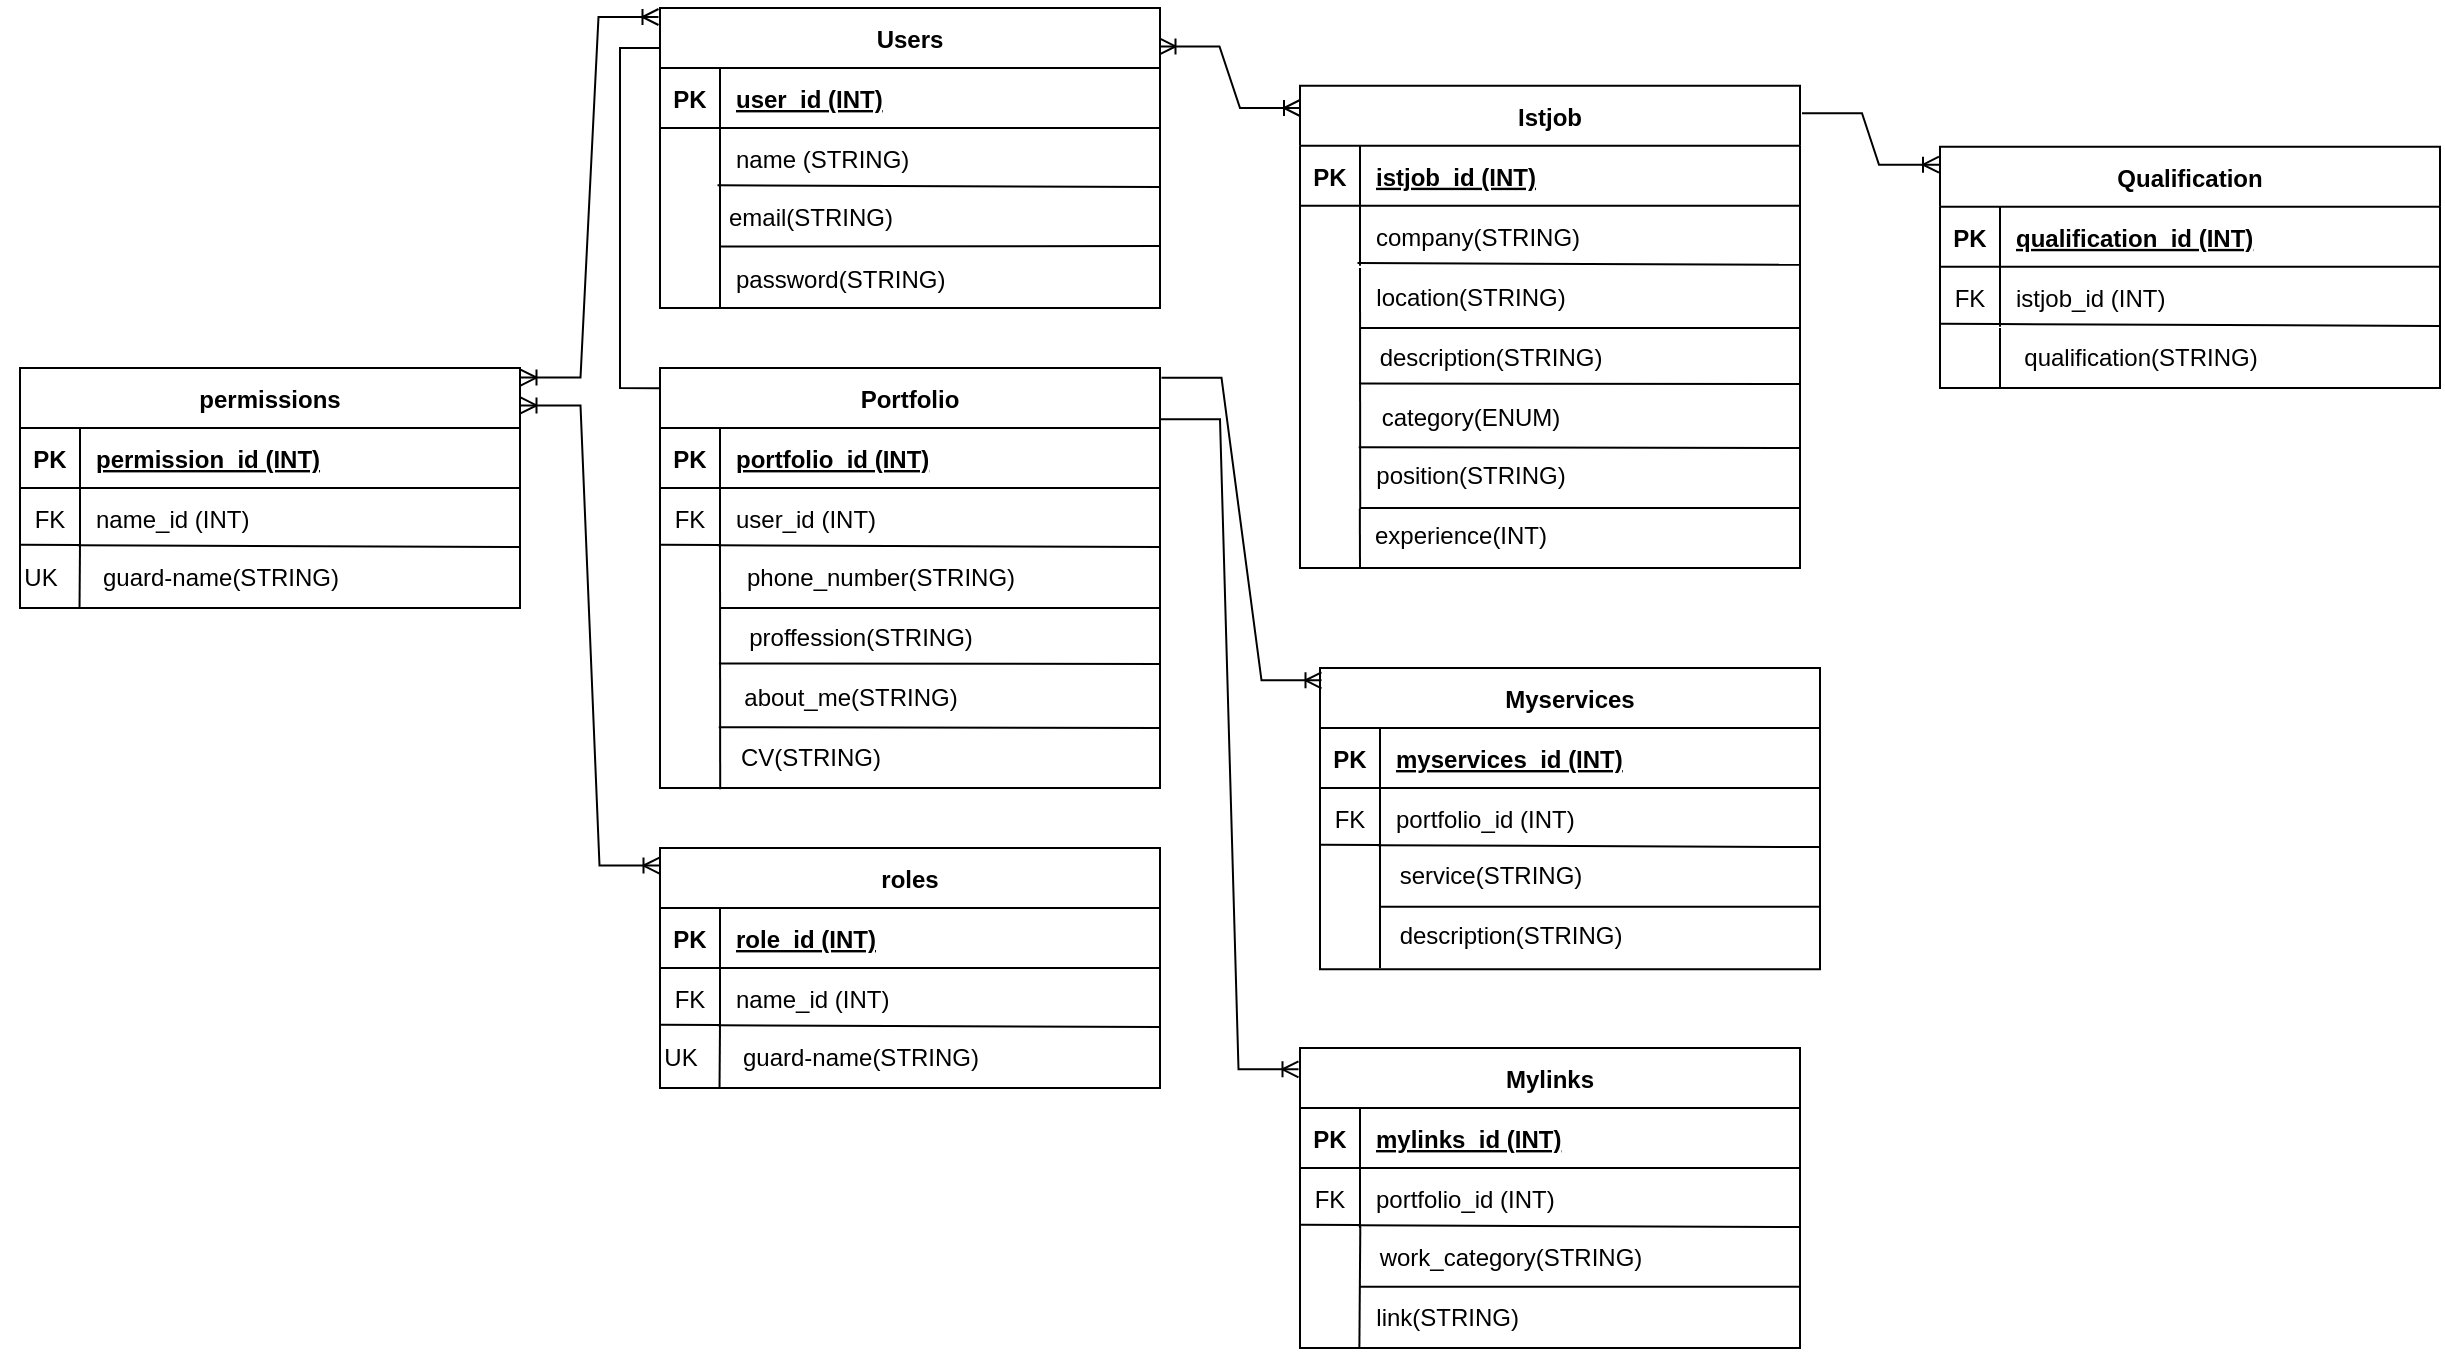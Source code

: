 <mxfile version="24.7.6">
  <diagram id="R2lEEEUBdFMjLlhIrx00" name="Page-1">
    <mxGraphModel dx="2404" dy="1734" grid="1" gridSize="10" guides="1" tooltips="1" connect="1" arrows="1" fold="1" page="1" pageScale="1" pageWidth="850" pageHeight="1100" math="0" shadow="0" extFonts="Permanent Marker^https://fonts.googleapis.com/css?family=Permanent+Marker">
      <root>
        <mxCell id="0" />
        <mxCell id="1" parent="0" />
        <mxCell id="C-vyLk0tnHw3VtMMgP7b-23" value="Users" style="shape=table;startSize=30;container=1;collapsible=1;childLayout=tableLayout;fixedRows=1;rowLines=0;fontStyle=1;align=center;resizeLast=1;" parent="1" vertex="1">
          <mxGeometry x="120" y="-10" width="250" height="150" as="geometry">
            <mxRectangle x="120" y="120" width="100" height="30" as="alternateBounds" />
          </mxGeometry>
        </mxCell>
        <mxCell id="C-vyLk0tnHw3VtMMgP7b-24" value="" style="shape=partialRectangle;collapsible=0;dropTarget=0;pointerEvents=0;fillColor=none;points=[[0,0.5],[1,0.5]];portConstraint=eastwest;top=0;left=0;right=0;bottom=1;" parent="C-vyLk0tnHw3VtMMgP7b-23" vertex="1">
          <mxGeometry y="30" width="250" height="30" as="geometry" />
        </mxCell>
        <mxCell id="C-vyLk0tnHw3VtMMgP7b-25" value="PK" style="shape=partialRectangle;overflow=hidden;connectable=0;fillColor=none;top=0;left=0;bottom=0;right=0;fontStyle=1;" parent="C-vyLk0tnHw3VtMMgP7b-24" vertex="1">
          <mxGeometry width="30" height="30" as="geometry">
            <mxRectangle width="30" height="30" as="alternateBounds" />
          </mxGeometry>
        </mxCell>
        <mxCell id="C-vyLk0tnHw3VtMMgP7b-26" value="user_id (INT)" style="shape=partialRectangle;overflow=hidden;connectable=0;fillColor=none;top=0;left=0;bottom=0;right=0;align=left;spacingLeft=6;fontStyle=5;" parent="C-vyLk0tnHw3VtMMgP7b-24" vertex="1">
          <mxGeometry x="30" width="220" height="30" as="geometry">
            <mxRectangle width="220" height="30" as="alternateBounds" />
          </mxGeometry>
        </mxCell>
        <mxCell id="C-vyLk0tnHw3VtMMgP7b-27" value="" style="shape=partialRectangle;collapsible=0;dropTarget=0;pointerEvents=0;fillColor=none;points=[[0,0.5],[1,0.5]];portConstraint=eastwest;top=0;left=0;right=0;bottom=0;" parent="C-vyLk0tnHw3VtMMgP7b-23" vertex="1">
          <mxGeometry y="60" width="250" height="30" as="geometry" />
        </mxCell>
        <mxCell id="C-vyLk0tnHw3VtMMgP7b-28" value="" style="shape=partialRectangle;overflow=hidden;connectable=0;fillColor=none;top=0;left=0;bottom=0;right=0;" parent="C-vyLk0tnHw3VtMMgP7b-27" vertex="1">
          <mxGeometry width="30" height="30" as="geometry">
            <mxRectangle width="30" height="30" as="alternateBounds" />
          </mxGeometry>
        </mxCell>
        <mxCell id="C-vyLk0tnHw3VtMMgP7b-29" value="name (STRING) " style="shape=partialRectangle;overflow=hidden;connectable=0;fillColor=none;top=0;left=0;bottom=0;right=0;align=left;spacingLeft=6;" parent="C-vyLk0tnHw3VtMMgP7b-27" vertex="1">
          <mxGeometry x="30" width="220" height="30" as="geometry">
            <mxRectangle width="220" height="30" as="alternateBounds" />
          </mxGeometry>
        </mxCell>
        <mxCell id="srqe_Da9Z2wznq97FnHL-86" value="" style="endArrow=none;html=1;rounded=0;exitX=0.115;exitY=0.954;exitDx=0;exitDy=0;exitPerimeter=0;entryX=0.999;entryY=0.985;entryDx=0;entryDy=0;entryPerimeter=0;" edge="1" parent="C-vyLk0tnHw3VtMMgP7b-23" source="C-vyLk0tnHw3VtMMgP7b-27" target="C-vyLk0tnHw3VtMMgP7b-27">
          <mxGeometry width="50" height="50" relative="1" as="geometry">
            <mxPoint x="120" y="130" as="sourcePoint" />
            <mxPoint x="170" y="80" as="targetPoint" />
          </mxGeometry>
        </mxCell>
        <mxCell id="srqe_Da9Z2wznq97FnHL-83" value="" style="endArrow=none;html=1;rounded=0;" edge="1" parent="1">
          <mxGeometry width="50" height="50" relative="1" as="geometry">
            <mxPoint x="150" y="140" as="sourcePoint" />
            <mxPoint x="150" y="80" as="targetPoint" />
          </mxGeometry>
        </mxCell>
        <mxCell id="srqe_Da9Z2wznq97FnHL-85" value="&lt;span style=&quot;text-align: left;&quot;&gt;email(STRING)&lt;/span&gt;" style="text;html=1;align=center;verticalAlign=middle;resizable=0;points=[];autosize=1;strokeColor=none;fillColor=none;" vertex="1" parent="1">
          <mxGeometry x="140" y="80" width="110" height="30" as="geometry" />
        </mxCell>
        <mxCell id="srqe_Da9Z2wznq97FnHL-87" value="" style="endArrow=none;html=1;rounded=0;exitX=0.088;exitY=0.977;exitDx=0;exitDy=0;exitPerimeter=0;" edge="1" parent="1" source="srqe_Da9Z2wznq97FnHL-85">
          <mxGeometry width="50" height="50" relative="1" as="geometry">
            <mxPoint x="240" y="120" as="sourcePoint" />
            <mxPoint x="370" y="109" as="targetPoint" />
          </mxGeometry>
        </mxCell>
        <mxCell id="srqe_Da9Z2wznq97FnHL-88" value="password(STRING)" style="shape=partialRectangle;overflow=hidden;connectable=0;fillColor=none;top=0;left=0;bottom=0;right=0;align=left;spacingLeft=6;" vertex="1" parent="1">
          <mxGeometry x="150" y="110" width="220" height="30" as="geometry">
            <mxRectangle width="220" height="30" as="alternateBounds" />
          </mxGeometry>
        </mxCell>
        <mxCell id="srqe_Da9Z2wznq97FnHL-89" value="Portfolio" style="shape=table;startSize=30;container=1;collapsible=1;childLayout=tableLayout;fixedRows=1;rowLines=0;fontStyle=1;align=center;resizeLast=1;" vertex="1" parent="1">
          <mxGeometry x="120" y="170" width="250" height="210" as="geometry">
            <mxRectangle x="120" y="120" width="100" height="30" as="alternateBounds" />
          </mxGeometry>
        </mxCell>
        <mxCell id="srqe_Da9Z2wznq97FnHL-90" value="" style="shape=partialRectangle;collapsible=0;dropTarget=0;pointerEvents=0;fillColor=none;points=[[0,0.5],[1,0.5]];portConstraint=eastwest;top=0;left=0;right=0;bottom=1;" vertex="1" parent="srqe_Da9Z2wznq97FnHL-89">
          <mxGeometry y="30" width="250" height="30" as="geometry" />
        </mxCell>
        <mxCell id="srqe_Da9Z2wznq97FnHL-91" value="PK" style="shape=partialRectangle;overflow=hidden;connectable=0;fillColor=none;top=0;left=0;bottom=0;right=0;fontStyle=1;" vertex="1" parent="srqe_Da9Z2wznq97FnHL-90">
          <mxGeometry width="30" height="30" as="geometry">
            <mxRectangle width="30" height="30" as="alternateBounds" />
          </mxGeometry>
        </mxCell>
        <mxCell id="srqe_Da9Z2wznq97FnHL-92" value="portfolio_id (INT)" style="shape=partialRectangle;overflow=hidden;connectable=0;fillColor=none;top=0;left=0;bottom=0;right=0;align=left;spacingLeft=6;fontStyle=5;" vertex="1" parent="srqe_Da9Z2wznq97FnHL-90">
          <mxGeometry x="30" width="220" height="30" as="geometry">
            <mxRectangle width="220" height="30" as="alternateBounds" />
          </mxGeometry>
        </mxCell>
        <mxCell id="srqe_Da9Z2wznq97FnHL-93" value="" style="shape=partialRectangle;collapsible=0;dropTarget=0;pointerEvents=0;fillColor=none;points=[[0,0.5],[1,0.5]];portConstraint=eastwest;top=0;left=0;right=0;bottom=0;" vertex="1" parent="srqe_Da9Z2wznq97FnHL-89">
          <mxGeometry y="60" width="250" height="30" as="geometry" />
        </mxCell>
        <mxCell id="srqe_Da9Z2wznq97FnHL-94" value="FK" style="shape=partialRectangle;overflow=hidden;connectable=0;fillColor=none;top=0;left=0;bottom=0;right=0;" vertex="1" parent="srqe_Da9Z2wznq97FnHL-93">
          <mxGeometry width="30" height="30" as="geometry">
            <mxRectangle width="30" height="30" as="alternateBounds" />
          </mxGeometry>
        </mxCell>
        <mxCell id="srqe_Da9Z2wznq97FnHL-95" value="user_id (INT)" style="shape=partialRectangle;overflow=hidden;connectable=0;fillColor=none;top=0;left=0;bottom=0;right=0;align=left;spacingLeft=6;" vertex="1" parent="srqe_Da9Z2wznq97FnHL-93">
          <mxGeometry x="30" width="220" height="30" as="geometry">
            <mxRectangle width="220" height="30" as="alternateBounds" />
          </mxGeometry>
        </mxCell>
        <mxCell id="srqe_Da9Z2wznq97FnHL-96" value="" style="endArrow=none;html=1;rounded=0;exitX=0.115;exitY=0.954;exitDx=0;exitDy=0;exitPerimeter=0;entryX=0.999;entryY=0.985;entryDx=0;entryDy=0;entryPerimeter=0;" edge="1" parent="srqe_Da9Z2wznq97FnHL-89" source="srqe_Da9Z2wznq97FnHL-93" target="srqe_Da9Z2wznq97FnHL-93">
          <mxGeometry width="50" height="50" relative="1" as="geometry">
            <mxPoint x="120" y="130" as="sourcePoint" />
            <mxPoint x="170" y="80" as="targetPoint" />
          </mxGeometry>
        </mxCell>
        <mxCell id="srqe_Da9Z2wznq97FnHL-99" value="" style="endArrow=none;html=1;rounded=0;entryX=0.119;entryY=0.952;entryDx=0;entryDy=0;entryPerimeter=0;exitX=0.001;exitY=0.947;exitDx=0;exitDy=0;exitPerimeter=0;" edge="1" parent="srqe_Da9Z2wznq97FnHL-89" source="srqe_Da9Z2wznq97FnHL-93" target="srqe_Da9Z2wznq97FnHL-93">
          <mxGeometry width="50" height="50" relative="1" as="geometry">
            <mxPoint x="60" y="130" as="sourcePoint" />
            <mxPoint x="110" y="80" as="targetPoint" />
          </mxGeometry>
        </mxCell>
        <mxCell id="srqe_Da9Z2wznq97FnHL-100" value="" style="endArrow=none;html=1;rounded=0;exitX=0.001;exitY=1.019;exitDx=0;exitDy=0;exitPerimeter=0;" edge="1" parent="1" source="srqe_Da9Z2wznq97FnHL-107">
          <mxGeometry width="50" height="50" relative="1" as="geometry">
            <mxPoint x="150" y="410" as="sourcePoint" />
            <mxPoint x="150" y="260" as="targetPoint" />
          </mxGeometry>
        </mxCell>
        <mxCell id="srqe_Da9Z2wznq97FnHL-101" value="" style="endArrow=none;html=1;rounded=0;" edge="1" parent="1">
          <mxGeometry width="50" height="50" relative="1" as="geometry">
            <mxPoint x="150" y="290" as="sourcePoint" />
            <mxPoint x="370" y="290" as="targetPoint" />
          </mxGeometry>
        </mxCell>
        <mxCell id="srqe_Da9Z2wznq97FnHL-102" value="phone_number(STRING)" style="text;html=1;align=center;verticalAlign=middle;resizable=0;points=[];autosize=1;strokeColor=none;fillColor=none;" vertex="1" parent="1">
          <mxGeometry x="150" y="260" width="160" height="30" as="geometry" />
        </mxCell>
        <mxCell id="srqe_Da9Z2wznq97FnHL-105" value="proffession(STRING)" style="text;html=1;align=center;verticalAlign=middle;resizable=0;points=[];autosize=1;strokeColor=none;fillColor=none;" vertex="1" parent="1">
          <mxGeometry x="150" y="290" width="140" height="30" as="geometry" />
        </mxCell>
        <mxCell id="srqe_Da9Z2wznq97FnHL-106" value="about_me(STRING)" style="text;html=1;align=center;verticalAlign=middle;resizable=0;points=[];autosize=1;strokeColor=none;fillColor=none;" vertex="1" parent="1">
          <mxGeometry x="150" y="320" width="130" height="30" as="geometry" />
        </mxCell>
        <mxCell id="srqe_Da9Z2wznq97FnHL-107" value="CV(STRING)" style="text;html=1;align=center;verticalAlign=middle;resizable=0;points=[];autosize=1;strokeColor=none;fillColor=none;" vertex="1" parent="1">
          <mxGeometry x="150" y="350" width="90" height="30" as="geometry" />
        </mxCell>
        <mxCell id="srqe_Da9Z2wznq97FnHL-108" value="" style="endArrow=none;html=1;rounded=0;exitX=-0.004;exitY=-0.075;exitDx=0;exitDy=0;exitPerimeter=0;" edge="1" parent="1" source="srqe_Da9Z2wznq97FnHL-106">
          <mxGeometry width="50" height="50" relative="1" as="geometry">
            <mxPoint x="270" y="350" as="sourcePoint" />
            <mxPoint x="370" y="318" as="targetPoint" />
          </mxGeometry>
        </mxCell>
        <mxCell id="srqe_Da9Z2wznq97FnHL-109" value="" style="endArrow=none;html=1;rounded=0;exitX=-0.007;exitY=-0.014;exitDx=0;exitDy=0;exitPerimeter=0;" edge="1" parent="1" source="srqe_Da9Z2wznq97FnHL-107">
          <mxGeometry width="50" height="50" relative="1" as="geometry">
            <mxPoint x="270" y="350" as="sourcePoint" />
            <mxPoint x="370" y="350" as="targetPoint" />
          </mxGeometry>
        </mxCell>
        <mxCell id="srqe_Da9Z2wznq97FnHL-110" value="Mylinks" style="shape=table;startSize=30;container=1;collapsible=1;childLayout=tableLayout;fixedRows=1;rowLines=0;fontStyle=1;align=center;resizeLast=1;" vertex="1" parent="1">
          <mxGeometry x="440" y="510" width="250" height="150" as="geometry">
            <mxRectangle x="120" y="120" width="100" height="30" as="alternateBounds" />
          </mxGeometry>
        </mxCell>
        <mxCell id="srqe_Da9Z2wznq97FnHL-111" value="" style="shape=partialRectangle;collapsible=0;dropTarget=0;pointerEvents=0;fillColor=none;points=[[0,0.5],[1,0.5]];portConstraint=eastwest;top=0;left=0;right=0;bottom=1;" vertex="1" parent="srqe_Da9Z2wznq97FnHL-110">
          <mxGeometry y="30" width="250" height="30" as="geometry" />
        </mxCell>
        <mxCell id="srqe_Da9Z2wznq97FnHL-112" value="PK" style="shape=partialRectangle;overflow=hidden;connectable=0;fillColor=none;top=0;left=0;bottom=0;right=0;fontStyle=1;" vertex="1" parent="srqe_Da9Z2wznq97FnHL-111">
          <mxGeometry width="30" height="30" as="geometry">
            <mxRectangle width="30" height="30" as="alternateBounds" />
          </mxGeometry>
        </mxCell>
        <mxCell id="srqe_Da9Z2wznq97FnHL-113" value="mylinks_id (INT)" style="shape=partialRectangle;overflow=hidden;connectable=0;fillColor=none;top=0;left=0;bottom=0;right=0;align=left;spacingLeft=6;fontStyle=5;" vertex="1" parent="srqe_Da9Z2wznq97FnHL-111">
          <mxGeometry x="30" width="220" height="30" as="geometry">
            <mxRectangle width="220" height="30" as="alternateBounds" />
          </mxGeometry>
        </mxCell>
        <mxCell id="srqe_Da9Z2wznq97FnHL-114" value="" style="shape=partialRectangle;collapsible=0;dropTarget=0;pointerEvents=0;fillColor=none;points=[[0,0.5],[1,0.5]];portConstraint=eastwest;top=0;left=0;right=0;bottom=0;" vertex="1" parent="srqe_Da9Z2wznq97FnHL-110">
          <mxGeometry y="60" width="250" height="30" as="geometry" />
        </mxCell>
        <mxCell id="srqe_Da9Z2wznq97FnHL-115" value="FK" style="shape=partialRectangle;overflow=hidden;connectable=0;fillColor=none;top=0;left=0;bottom=0;right=0;" vertex="1" parent="srqe_Da9Z2wznq97FnHL-114">
          <mxGeometry width="30" height="30" as="geometry">
            <mxRectangle width="30" height="30" as="alternateBounds" />
          </mxGeometry>
        </mxCell>
        <mxCell id="srqe_Da9Z2wznq97FnHL-116" value="portfolio_id (INT)" style="shape=partialRectangle;overflow=hidden;connectable=0;fillColor=none;top=0;left=0;bottom=0;right=0;align=left;spacingLeft=6;" vertex="1" parent="srqe_Da9Z2wznq97FnHL-114">
          <mxGeometry x="30" width="220" height="30" as="geometry">
            <mxRectangle width="220" height="30" as="alternateBounds" />
          </mxGeometry>
        </mxCell>
        <mxCell id="srqe_Da9Z2wznq97FnHL-117" value="" style="endArrow=none;html=1;rounded=0;exitX=0.115;exitY=0.954;exitDx=0;exitDy=0;exitPerimeter=0;entryX=0.999;entryY=0.985;entryDx=0;entryDy=0;entryPerimeter=0;" edge="1" parent="srqe_Da9Z2wznq97FnHL-110" source="srqe_Da9Z2wznq97FnHL-114" target="srqe_Da9Z2wznq97FnHL-114">
          <mxGeometry width="50" height="50" relative="1" as="geometry">
            <mxPoint x="120" y="130" as="sourcePoint" />
            <mxPoint x="170" y="80" as="targetPoint" />
          </mxGeometry>
        </mxCell>
        <mxCell id="srqe_Da9Z2wznq97FnHL-118" value="" style="endArrow=none;html=1;rounded=0;entryX=0.119;entryY=0.952;entryDx=0;entryDy=0;entryPerimeter=0;exitX=0.001;exitY=0.947;exitDx=0;exitDy=0;exitPerimeter=0;" edge="1" parent="srqe_Da9Z2wznq97FnHL-110" source="srqe_Da9Z2wznq97FnHL-114" target="srqe_Da9Z2wznq97FnHL-114">
          <mxGeometry width="50" height="50" relative="1" as="geometry">
            <mxPoint x="60" y="130" as="sourcePoint" />
            <mxPoint x="110" y="80" as="targetPoint" />
          </mxGeometry>
        </mxCell>
        <mxCell id="srqe_Da9Z2wznq97FnHL-119" value="" style="endArrow=none;html=1;rounded=0;exitX=0.179;exitY=0.996;exitDx=0;exitDy=0;exitPerimeter=0;entryX=0.001;entryY=-0.024;entryDx=0;entryDy=0;entryPerimeter=0;" edge="1" parent="1" source="srqe_Da9Z2wznq97FnHL-122" target="srqe_Da9Z2wznq97FnHL-121">
          <mxGeometry width="50" height="50" relative="1" as="geometry">
            <mxPoint x="470.09" y="730.57" as="sourcePoint" />
            <mxPoint x="470" y="610" as="targetPoint" />
          </mxGeometry>
        </mxCell>
        <mxCell id="srqe_Da9Z2wznq97FnHL-120" value="" style="endArrow=none;html=1;rounded=0;" edge="1" parent="1">
          <mxGeometry width="50" height="50" relative="1" as="geometry">
            <mxPoint x="470" y="629.43" as="sourcePoint" />
            <mxPoint x="690" y="629.43" as="targetPoint" />
          </mxGeometry>
        </mxCell>
        <mxCell id="srqe_Da9Z2wznq97FnHL-121" value="work_category(STRING)" style="text;html=1;align=center;verticalAlign=middle;resizable=0;points=[];autosize=1;strokeColor=none;fillColor=none;" vertex="1" parent="1">
          <mxGeometry x="470" y="600" width="150" height="30" as="geometry" />
        </mxCell>
        <mxCell id="srqe_Da9Z2wznq97FnHL-122" value="&amp;nbsp; &amp;nbsp; &amp;nbsp;link(STRING)" style="text;html=1;align=center;verticalAlign=middle;resizable=0;points=[];autosize=1;strokeColor=none;fillColor=none;" vertex="1" parent="1">
          <mxGeometry x="450" y="630" width="110" height="30" as="geometry" />
        </mxCell>
        <mxCell id="srqe_Da9Z2wznq97FnHL-127" value="Myservices" style="shape=table;startSize=30;container=1;collapsible=1;childLayout=tableLayout;fixedRows=1;rowLines=0;fontStyle=1;align=center;resizeLast=1;" vertex="1" parent="1">
          <mxGeometry x="450" y="320" width="250" height="150.57" as="geometry">
            <mxRectangle x="120" y="120" width="100" height="30" as="alternateBounds" />
          </mxGeometry>
        </mxCell>
        <mxCell id="srqe_Da9Z2wznq97FnHL-128" value="" style="shape=partialRectangle;collapsible=0;dropTarget=0;pointerEvents=0;fillColor=none;points=[[0,0.5],[1,0.5]];portConstraint=eastwest;top=0;left=0;right=0;bottom=1;" vertex="1" parent="srqe_Da9Z2wznq97FnHL-127">
          <mxGeometry y="30" width="250" height="30" as="geometry" />
        </mxCell>
        <mxCell id="srqe_Da9Z2wznq97FnHL-129" value="PK" style="shape=partialRectangle;overflow=hidden;connectable=0;fillColor=none;top=0;left=0;bottom=0;right=0;fontStyle=1;" vertex="1" parent="srqe_Da9Z2wznq97FnHL-128">
          <mxGeometry width="30" height="30" as="geometry">
            <mxRectangle width="30" height="30" as="alternateBounds" />
          </mxGeometry>
        </mxCell>
        <mxCell id="srqe_Da9Z2wznq97FnHL-130" value="myservices_id (INT)" style="shape=partialRectangle;overflow=hidden;connectable=0;fillColor=none;top=0;left=0;bottom=0;right=0;align=left;spacingLeft=6;fontStyle=5;" vertex="1" parent="srqe_Da9Z2wznq97FnHL-128">
          <mxGeometry x="30" width="220" height="30" as="geometry">
            <mxRectangle width="220" height="30" as="alternateBounds" />
          </mxGeometry>
        </mxCell>
        <mxCell id="srqe_Da9Z2wznq97FnHL-131" value="" style="shape=partialRectangle;collapsible=0;dropTarget=0;pointerEvents=0;fillColor=none;points=[[0,0.5],[1,0.5]];portConstraint=eastwest;top=0;left=0;right=0;bottom=0;" vertex="1" parent="srqe_Da9Z2wznq97FnHL-127">
          <mxGeometry y="60" width="250" height="30" as="geometry" />
        </mxCell>
        <mxCell id="srqe_Da9Z2wznq97FnHL-132" value="FK" style="shape=partialRectangle;overflow=hidden;connectable=0;fillColor=none;top=0;left=0;bottom=0;right=0;" vertex="1" parent="srqe_Da9Z2wznq97FnHL-131">
          <mxGeometry width="30" height="30" as="geometry">
            <mxRectangle width="30" height="30" as="alternateBounds" />
          </mxGeometry>
        </mxCell>
        <mxCell id="srqe_Da9Z2wznq97FnHL-133" value="portfolio_id (INT)" style="shape=partialRectangle;overflow=hidden;connectable=0;fillColor=none;top=0;left=0;bottom=0;right=0;align=left;spacingLeft=6;" vertex="1" parent="srqe_Da9Z2wznq97FnHL-131">
          <mxGeometry x="30" width="220" height="30" as="geometry">
            <mxRectangle width="220" height="30" as="alternateBounds" />
          </mxGeometry>
        </mxCell>
        <mxCell id="srqe_Da9Z2wznq97FnHL-134" value="" style="endArrow=none;html=1;rounded=0;exitX=0.115;exitY=0.954;exitDx=0;exitDy=0;exitPerimeter=0;entryX=0.999;entryY=0.985;entryDx=0;entryDy=0;entryPerimeter=0;" edge="1" parent="srqe_Da9Z2wznq97FnHL-127" source="srqe_Da9Z2wznq97FnHL-131" target="srqe_Da9Z2wznq97FnHL-131">
          <mxGeometry width="50" height="50" relative="1" as="geometry">
            <mxPoint x="120" y="130" as="sourcePoint" />
            <mxPoint x="170" y="80" as="targetPoint" />
          </mxGeometry>
        </mxCell>
        <mxCell id="srqe_Da9Z2wznq97FnHL-135" value="" style="endArrow=none;html=1;rounded=0;entryX=0.119;entryY=0.952;entryDx=0;entryDy=0;entryPerimeter=0;exitX=0.001;exitY=0.947;exitDx=0;exitDy=0;exitPerimeter=0;" edge="1" parent="srqe_Da9Z2wznq97FnHL-127" source="srqe_Da9Z2wznq97FnHL-131" target="srqe_Da9Z2wznq97FnHL-131">
          <mxGeometry width="50" height="50" relative="1" as="geometry">
            <mxPoint x="60" y="130" as="sourcePoint" />
            <mxPoint x="110" y="80" as="targetPoint" />
          </mxGeometry>
        </mxCell>
        <mxCell id="srqe_Da9Z2wznq97FnHL-136" value="" style="endArrow=none;html=1;rounded=0;" edge="1" parent="1">
          <mxGeometry width="50" height="50" relative="1" as="geometry">
            <mxPoint x="480" y="470" as="sourcePoint" />
            <mxPoint x="480" y="409.43" as="targetPoint" />
          </mxGeometry>
        </mxCell>
        <mxCell id="srqe_Da9Z2wznq97FnHL-137" value="" style="endArrow=none;html=1;rounded=0;" edge="1" parent="1">
          <mxGeometry width="50" height="50" relative="1" as="geometry">
            <mxPoint x="480" y="439.43" as="sourcePoint" />
            <mxPoint x="700" y="439.43" as="targetPoint" />
          </mxGeometry>
        </mxCell>
        <mxCell id="srqe_Da9Z2wznq97FnHL-138" value="service(STRING)" style="text;html=1;align=center;verticalAlign=middle;resizable=0;points=[];autosize=1;strokeColor=none;fillColor=none;" vertex="1" parent="1">
          <mxGeometry x="480" y="409.43" width="110" height="30" as="geometry" />
        </mxCell>
        <mxCell id="srqe_Da9Z2wznq97FnHL-139" value="description(STRING)" style="text;html=1;align=center;verticalAlign=middle;resizable=0;points=[];autosize=1;strokeColor=none;fillColor=none;" vertex="1" parent="1">
          <mxGeometry x="480" y="439.43" width="130" height="30" as="geometry" />
        </mxCell>
        <mxCell id="srqe_Da9Z2wznq97FnHL-161" value="Istjob" style="shape=table;startSize=30;container=1;collapsible=1;childLayout=tableLayout;fixedRows=1;rowLines=0;fontStyle=1;align=center;resizeLast=1;" vertex="1" parent="1">
          <mxGeometry x="440" y="28.86" width="250" height="241.14" as="geometry">
            <mxRectangle x="120" y="120" width="100" height="30" as="alternateBounds" />
          </mxGeometry>
        </mxCell>
        <mxCell id="srqe_Da9Z2wznq97FnHL-162" value="" style="shape=partialRectangle;collapsible=0;dropTarget=0;pointerEvents=0;fillColor=none;points=[[0,0.5],[1,0.5]];portConstraint=eastwest;top=0;left=0;right=0;bottom=1;" vertex="1" parent="srqe_Da9Z2wznq97FnHL-161">
          <mxGeometry y="30" width="250" height="30" as="geometry" />
        </mxCell>
        <mxCell id="srqe_Da9Z2wznq97FnHL-163" value="PK" style="shape=partialRectangle;overflow=hidden;connectable=0;fillColor=none;top=0;left=0;bottom=0;right=0;fontStyle=1;" vertex="1" parent="srqe_Da9Z2wznq97FnHL-162">
          <mxGeometry width="30" height="30" as="geometry">
            <mxRectangle width="30" height="30" as="alternateBounds" />
          </mxGeometry>
        </mxCell>
        <mxCell id="srqe_Da9Z2wznq97FnHL-164" value="istjob_id (INT)" style="shape=partialRectangle;overflow=hidden;connectable=0;fillColor=none;top=0;left=0;bottom=0;right=0;align=left;spacingLeft=6;fontStyle=5;" vertex="1" parent="srqe_Da9Z2wznq97FnHL-162">
          <mxGeometry x="30" width="220" height="30" as="geometry">
            <mxRectangle width="220" height="30" as="alternateBounds" />
          </mxGeometry>
        </mxCell>
        <mxCell id="srqe_Da9Z2wznq97FnHL-165" value="" style="shape=partialRectangle;collapsible=0;dropTarget=0;pointerEvents=0;fillColor=none;points=[[0,0.5],[1,0.5]];portConstraint=eastwest;top=0;left=0;right=0;bottom=0;" vertex="1" parent="srqe_Da9Z2wznq97FnHL-161">
          <mxGeometry y="60" width="250" height="30" as="geometry" />
        </mxCell>
        <mxCell id="srqe_Da9Z2wznq97FnHL-166" value="" style="shape=partialRectangle;overflow=hidden;connectable=0;fillColor=none;top=0;left=0;bottom=0;right=0;" vertex="1" parent="srqe_Da9Z2wznq97FnHL-165">
          <mxGeometry width="30" height="30" as="geometry">
            <mxRectangle width="30" height="30" as="alternateBounds" />
          </mxGeometry>
        </mxCell>
        <mxCell id="srqe_Da9Z2wznq97FnHL-167" value="company(STRING)" style="shape=partialRectangle;overflow=hidden;connectable=0;fillColor=none;top=0;left=0;bottom=0;right=0;align=left;spacingLeft=6;" vertex="1" parent="srqe_Da9Z2wznq97FnHL-165">
          <mxGeometry x="30" width="220" height="30" as="geometry">
            <mxRectangle width="220" height="30" as="alternateBounds" />
          </mxGeometry>
        </mxCell>
        <mxCell id="srqe_Da9Z2wznq97FnHL-168" value="" style="endArrow=none;html=1;rounded=0;exitX=0.115;exitY=0.954;exitDx=0;exitDy=0;exitPerimeter=0;entryX=0.999;entryY=0.985;entryDx=0;entryDy=0;entryPerimeter=0;" edge="1" parent="srqe_Da9Z2wznq97FnHL-161" source="srqe_Da9Z2wznq97FnHL-165" target="srqe_Da9Z2wznq97FnHL-165">
          <mxGeometry width="50" height="50" relative="1" as="geometry">
            <mxPoint x="120" y="130" as="sourcePoint" />
            <mxPoint x="170" y="80" as="targetPoint" />
          </mxGeometry>
        </mxCell>
        <mxCell id="srqe_Da9Z2wznq97FnHL-170" value="" style="endArrow=none;html=1;rounded=0;exitX=0.001;exitY=1.019;exitDx=0;exitDy=0;exitPerimeter=0;" edge="1" parent="1">
          <mxGeometry width="50" height="50" relative="1" as="geometry">
            <mxPoint x="470.09" y="240.57" as="sourcePoint" />
            <mxPoint x="470" y="120" as="targetPoint" />
          </mxGeometry>
        </mxCell>
        <mxCell id="srqe_Da9Z2wznq97FnHL-171" value="" style="endArrow=none;html=1;rounded=0;" edge="1" parent="1">
          <mxGeometry width="50" height="50" relative="1" as="geometry">
            <mxPoint x="470" y="150" as="sourcePoint" />
            <mxPoint x="690" y="150" as="targetPoint" />
          </mxGeometry>
        </mxCell>
        <mxCell id="srqe_Da9Z2wznq97FnHL-172" value="location(STRING)" style="text;html=1;align=center;verticalAlign=middle;resizable=0;points=[];autosize=1;strokeColor=none;fillColor=none;" vertex="1" parent="1">
          <mxGeometry x="465" y="119.71" width="120" height="30" as="geometry" />
        </mxCell>
        <mxCell id="srqe_Da9Z2wznq97FnHL-173" value="description(STRING)" style="text;html=1;align=center;verticalAlign=middle;resizable=0;points=[];autosize=1;strokeColor=none;fillColor=none;" vertex="1" parent="1">
          <mxGeometry x="470" y="149.71" width="130" height="30" as="geometry" />
        </mxCell>
        <mxCell id="srqe_Da9Z2wznq97FnHL-174" value="category(ENUM)" style="text;html=1;align=center;verticalAlign=middle;resizable=0;points=[];autosize=1;strokeColor=none;fillColor=none;" vertex="1" parent="1">
          <mxGeometry x="470" y="180" width="110" height="30" as="geometry" />
        </mxCell>
        <mxCell id="srqe_Da9Z2wznq97FnHL-176" value="" style="endArrow=none;html=1;rounded=0;exitX=-0.004;exitY=-0.075;exitDx=0;exitDy=0;exitPerimeter=0;" edge="1" parent="1" source="srqe_Da9Z2wznq97FnHL-174">
          <mxGeometry width="50" height="50" relative="1" as="geometry">
            <mxPoint x="590" y="210" as="sourcePoint" />
            <mxPoint x="690" y="178" as="targetPoint" />
          </mxGeometry>
        </mxCell>
        <mxCell id="srqe_Da9Z2wznq97FnHL-177" value="" style="endArrow=none;html=1;rounded=0;exitX=-0.007;exitY=-0.014;exitDx=0;exitDy=0;exitPerimeter=0;" edge="1" parent="1">
          <mxGeometry width="50" height="50" relative="1" as="geometry">
            <mxPoint x="469.37" y="209.58" as="sourcePoint" />
            <mxPoint x="690" y="210" as="targetPoint" />
          </mxGeometry>
        </mxCell>
        <mxCell id="srqe_Da9Z2wznq97FnHL-195" value="roles" style="shape=table;startSize=30;container=1;collapsible=1;childLayout=tableLayout;fixedRows=1;rowLines=0;fontStyle=1;align=center;resizeLast=1;" vertex="1" parent="1">
          <mxGeometry x="120" y="410" width="250" height="120" as="geometry">
            <mxRectangle x="120" y="120" width="100" height="30" as="alternateBounds" />
          </mxGeometry>
        </mxCell>
        <mxCell id="srqe_Da9Z2wznq97FnHL-196" value="" style="shape=partialRectangle;collapsible=0;dropTarget=0;pointerEvents=0;fillColor=none;points=[[0,0.5],[1,0.5]];portConstraint=eastwest;top=0;left=0;right=0;bottom=1;" vertex="1" parent="srqe_Da9Z2wznq97FnHL-195">
          <mxGeometry y="30" width="250" height="30" as="geometry" />
        </mxCell>
        <mxCell id="srqe_Da9Z2wznq97FnHL-197" value="PK" style="shape=partialRectangle;overflow=hidden;connectable=0;fillColor=none;top=0;left=0;bottom=0;right=0;fontStyle=1;" vertex="1" parent="srqe_Da9Z2wznq97FnHL-196">
          <mxGeometry width="30" height="30" as="geometry">
            <mxRectangle width="30" height="30" as="alternateBounds" />
          </mxGeometry>
        </mxCell>
        <mxCell id="srqe_Da9Z2wznq97FnHL-198" value="role_id (INT)" style="shape=partialRectangle;overflow=hidden;connectable=0;fillColor=none;top=0;left=0;bottom=0;right=0;align=left;spacingLeft=6;fontStyle=5;" vertex="1" parent="srqe_Da9Z2wznq97FnHL-196">
          <mxGeometry x="30" width="220" height="30" as="geometry">
            <mxRectangle width="220" height="30" as="alternateBounds" />
          </mxGeometry>
        </mxCell>
        <mxCell id="srqe_Da9Z2wznq97FnHL-199" value="" style="shape=partialRectangle;collapsible=0;dropTarget=0;pointerEvents=0;fillColor=none;points=[[0,0.5],[1,0.5]];portConstraint=eastwest;top=0;left=0;right=0;bottom=0;" vertex="1" parent="srqe_Da9Z2wznq97FnHL-195">
          <mxGeometry y="60" width="250" height="30" as="geometry" />
        </mxCell>
        <mxCell id="srqe_Da9Z2wznq97FnHL-200" value="FK" style="shape=partialRectangle;overflow=hidden;connectable=0;fillColor=none;top=0;left=0;bottom=0;right=0;" vertex="1" parent="srqe_Da9Z2wznq97FnHL-199">
          <mxGeometry width="30" height="30" as="geometry">
            <mxRectangle width="30" height="30" as="alternateBounds" />
          </mxGeometry>
        </mxCell>
        <mxCell id="srqe_Da9Z2wznq97FnHL-201" value="name_id (INT)" style="shape=partialRectangle;overflow=hidden;connectable=0;fillColor=none;top=0;left=0;bottom=0;right=0;align=left;spacingLeft=6;" vertex="1" parent="srqe_Da9Z2wznq97FnHL-199">
          <mxGeometry x="30" width="220" height="30" as="geometry">
            <mxRectangle width="220" height="30" as="alternateBounds" />
          </mxGeometry>
        </mxCell>
        <mxCell id="srqe_Da9Z2wznq97FnHL-202" value="" style="endArrow=none;html=1;rounded=0;exitX=0.115;exitY=0.954;exitDx=0;exitDy=0;exitPerimeter=0;entryX=0.999;entryY=0.985;entryDx=0;entryDy=0;entryPerimeter=0;" edge="1" parent="srqe_Da9Z2wznq97FnHL-195" source="srqe_Da9Z2wznq97FnHL-199" target="srqe_Da9Z2wznq97FnHL-199">
          <mxGeometry width="50" height="50" relative="1" as="geometry">
            <mxPoint x="120" y="130" as="sourcePoint" />
            <mxPoint x="170" y="80" as="targetPoint" />
          </mxGeometry>
        </mxCell>
        <mxCell id="srqe_Da9Z2wznq97FnHL-203" value="" style="endArrow=none;html=1;rounded=0;entryX=0.119;entryY=0.952;entryDx=0;entryDy=0;entryPerimeter=0;exitX=0.001;exitY=0.947;exitDx=0;exitDy=0;exitPerimeter=0;" edge="1" parent="srqe_Da9Z2wznq97FnHL-195" source="srqe_Da9Z2wznq97FnHL-199" target="srqe_Da9Z2wznq97FnHL-199">
          <mxGeometry width="50" height="50" relative="1" as="geometry">
            <mxPoint x="60" y="130" as="sourcePoint" />
            <mxPoint x="110" y="80" as="targetPoint" />
          </mxGeometry>
        </mxCell>
        <mxCell id="srqe_Da9Z2wznq97FnHL-204" value="" style="endArrow=none;html=1;rounded=0;" edge="1" parent="1">
          <mxGeometry width="50" height="50" relative="1" as="geometry">
            <mxPoint x="150" y="489.29" as="sourcePoint" />
            <mxPoint x="150" y="459.29" as="targetPoint" />
          </mxGeometry>
        </mxCell>
        <mxCell id="srqe_Da9Z2wznq97FnHL-215" value="position(STRING)" style="text;html=1;align=center;verticalAlign=middle;resizable=0;points=[];autosize=1;strokeColor=none;fillColor=none;" vertex="1" parent="1">
          <mxGeometry x="465" y="209.43" width="120" height="30" as="geometry" />
        </mxCell>
        <mxCell id="srqe_Da9Z2wznq97FnHL-216" value="" style="endArrow=none;html=1;rounded=0;entryX=0.041;entryY=1.032;entryDx=0;entryDy=0;entryPerimeter=0;" edge="1" parent="1" target="srqe_Da9Z2wznq97FnHL-215">
          <mxGeometry width="50" height="50" relative="1" as="geometry">
            <mxPoint x="470" y="270" as="sourcePoint" />
            <mxPoint x="520" y="200" as="targetPoint" />
          </mxGeometry>
        </mxCell>
        <mxCell id="srqe_Da9Z2wznq97FnHL-217" value="" style="endArrow=none;html=1;rounded=0;" edge="1" parent="1">
          <mxGeometry width="50" height="50" relative="1" as="geometry">
            <mxPoint x="470" y="240" as="sourcePoint" />
            <mxPoint x="690" y="240" as="targetPoint" />
          </mxGeometry>
        </mxCell>
        <mxCell id="srqe_Da9Z2wznq97FnHL-218" value="experience(INT)" style="text;html=1;align=center;verticalAlign=middle;resizable=0;points=[];autosize=1;strokeColor=none;fillColor=none;" vertex="1" parent="1">
          <mxGeometry x="465" y="239.43" width="110" height="30" as="geometry" />
        </mxCell>
        <mxCell id="srqe_Da9Z2wznq97FnHL-232" value="Qualification" style="shape=table;startSize=30;container=1;collapsible=1;childLayout=tableLayout;fixedRows=1;rowLines=0;fontStyle=1;align=center;resizeLast=1;" vertex="1" parent="1">
          <mxGeometry x="760" y="59.43" width="250" height="120.57" as="geometry">
            <mxRectangle x="120" y="120" width="100" height="30" as="alternateBounds" />
          </mxGeometry>
        </mxCell>
        <mxCell id="srqe_Da9Z2wznq97FnHL-233" value="" style="shape=partialRectangle;collapsible=0;dropTarget=0;pointerEvents=0;fillColor=none;points=[[0,0.5],[1,0.5]];portConstraint=eastwest;top=0;left=0;right=0;bottom=1;" vertex="1" parent="srqe_Da9Z2wznq97FnHL-232">
          <mxGeometry y="30" width="250" height="30" as="geometry" />
        </mxCell>
        <mxCell id="srqe_Da9Z2wznq97FnHL-234" value="PK" style="shape=partialRectangle;overflow=hidden;connectable=0;fillColor=none;top=0;left=0;bottom=0;right=0;fontStyle=1;" vertex="1" parent="srqe_Da9Z2wznq97FnHL-233">
          <mxGeometry width="30" height="30" as="geometry">
            <mxRectangle width="30" height="30" as="alternateBounds" />
          </mxGeometry>
        </mxCell>
        <mxCell id="srqe_Da9Z2wznq97FnHL-235" value="qualification_id (INT)" style="shape=partialRectangle;overflow=hidden;connectable=0;fillColor=none;top=0;left=0;bottom=0;right=0;align=left;spacingLeft=6;fontStyle=5;" vertex="1" parent="srqe_Da9Z2wznq97FnHL-233">
          <mxGeometry x="30" width="220" height="30" as="geometry">
            <mxRectangle width="220" height="30" as="alternateBounds" />
          </mxGeometry>
        </mxCell>
        <mxCell id="srqe_Da9Z2wznq97FnHL-236" value="" style="shape=partialRectangle;collapsible=0;dropTarget=0;pointerEvents=0;fillColor=none;points=[[0,0.5],[1,0.5]];portConstraint=eastwest;top=0;left=0;right=0;bottom=0;" vertex="1" parent="srqe_Da9Z2wznq97FnHL-232">
          <mxGeometry y="60" width="250" height="30" as="geometry" />
        </mxCell>
        <mxCell id="srqe_Da9Z2wznq97FnHL-237" value="FK" style="shape=partialRectangle;overflow=hidden;connectable=0;fillColor=none;top=0;left=0;bottom=0;right=0;" vertex="1" parent="srqe_Da9Z2wznq97FnHL-236">
          <mxGeometry width="30" height="30" as="geometry">
            <mxRectangle width="30" height="30" as="alternateBounds" />
          </mxGeometry>
        </mxCell>
        <mxCell id="srqe_Da9Z2wznq97FnHL-238" value="istjob_id (INT)" style="shape=partialRectangle;overflow=hidden;connectable=0;fillColor=none;top=0;left=0;bottom=0;right=0;align=left;spacingLeft=6;" vertex="1" parent="srqe_Da9Z2wznq97FnHL-236">
          <mxGeometry x="30" width="220" height="30" as="geometry">
            <mxRectangle width="220" height="30" as="alternateBounds" />
          </mxGeometry>
        </mxCell>
        <mxCell id="srqe_Da9Z2wznq97FnHL-239" value="" style="endArrow=none;html=1;rounded=0;exitX=0.115;exitY=0.954;exitDx=0;exitDy=0;exitPerimeter=0;entryX=0.999;entryY=0.985;entryDx=0;entryDy=0;entryPerimeter=0;" edge="1" parent="srqe_Da9Z2wznq97FnHL-232" source="srqe_Da9Z2wznq97FnHL-236" target="srqe_Da9Z2wznq97FnHL-236">
          <mxGeometry width="50" height="50" relative="1" as="geometry">
            <mxPoint x="120" y="130" as="sourcePoint" />
            <mxPoint x="170" y="80" as="targetPoint" />
          </mxGeometry>
        </mxCell>
        <mxCell id="srqe_Da9Z2wznq97FnHL-240" value="" style="endArrow=none;html=1;rounded=0;entryX=0.119;entryY=0.952;entryDx=0;entryDy=0;entryPerimeter=0;exitX=0.001;exitY=0.947;exitDx=0;exitDy=0;exitPerimeter=0;" edge="1" parent="srqe_Da9Z2wznq97FnHL-232" source="srqe_Da9Z2wznq97FnHL-236" target="srqe_Da9Z2wznq97FnHL-236">
          <mxGeometry width="50" height="50" relative="1" as="geometry">
            <mxPoint x="60" y="130" as="sourcePoint" />
            <mxPoint x="110" y="80" as="targetPoint" />
          </mxGeometry>
        </mxCell>
        <mxCell id="srqe_Da9Z2wznq97FnHL-241" value="" style="endArrow=none;html=1;rounded=0;" edge="1" parent="1">
          <mxGeometry width="50" height="50" relative="1" as="geometry">
            <mxPoint x="790" y="180" as="sourcePoint" />
            <mxPoint x="790" y="150" as="targetPoint" />
          </mxGeometry>
        </mxCell>
        <mxCell id="srqe_Da9Z2wznq97FnHL-243" value="qualification(STRING)" style="text;html=1;align=center;verticalAlign=middle;resizable=0;points=[];autosize=1;strokeColor=none;fillColor=none;" vertex="1" parent="1">
          <mxGeometry x="790" y="149.71" width="140" height="30" as="geometry" />
        </mxCell>
        <mxCell id="srqe_Da9Z2wznq97FnHL-245" value="UK" style="text;html=1;align=center;verticalAlign=middle;resizable=0;points=[];autosize=1;strokeColor=none;fillColor=none;" vertex="1" parent="1">
          <mxGeometry x="110" y="500" width="40" height="30" as="geometry" />
        </mxCell>
        <mxCell id="srqe_Da9Z2wznq97FnHL-248" value="" style="endArrow=none;html=1;rounded=0;exitX=0.994;exitY=1.001;exitDx=0;exitDy=0;exitPerimeter=0;" edge="1" parent="1">
          <mxGeometry width="50" height="50" relative="1" as="geometry">
            <mxPoint x="149.76" y="530.03" as="sourcePoint" />
            <mxPoint x="150" y="499.29" as="targetPoint" />
          </mxGeometry>
        </mxCell>
        <mxCell id="srqe_Da9Z2wznq97FnHL-249" value="guard-name(STRING)" style="text;html=1;align=center;verticalAlign=middle;resizable=0;points=[];autosize=1;strokeColor=none;fillColor=none;" vertex="1" parent="1">
          <mxGeometry x="150" y="500" width="140" height="30" as="geometry" />
        </mxCell>
        <mxCell id="srqe_Da9Z2wznq97FnHL-251" value="permissions" style="shape=table;startSize=30;container=1;collapsible=1;childLayout=tableLayout;fixedRows=1;rowLines=0;fontStyle=1;align=center;resizeLast=1;" vertex="1" parent="1">
          <mxGeometry x="-200" y="170" width="250" height="120" as="geometry">
            <mxRectangle x="-200" y="170" width="100" height="30" as="alternateBounds" />
          </mxGeometry>
        </mxCell>
        <mxCell id="srqe_Da9Z2wznq97FnHL-252" value="" style="shape=partialRectangle;collapsible=0;dropTarget=0;pointerEvents=0;fillColor=none;points=[[0,0.5],[1,0.5]];portConstraint=eastwest;top=0;left=0;right=0;bottom=1;" vertex="1" parent="srqe_Da9Z2wznq97FnHL-251">
          <mxGeometry y="30" width="250" height="30" as="geometry" />
        </mxCell>
        <mxCell id="srqe_Da9Z2wznq97FnHL-253" value="PK" style="shape=partialRectangle;overflow=hidden;connectable=0;fillColor=none;top=0;left=0;bottom=0;right=0;fontStyle=1;" vertex="1" parent="srqe_Da9Z2wznq97FnHL-252">
          <mxGeometry width="30" height="30" as="geometry">
            <mxRectangle width="30" height="30" as="alternateBounds" />
          </mxGeometry>
        </mxCell>
        <mxCell id="srqe_Da9Z2wznq97FnHL-254" value="permission_id (INT)" style="shape=partialRectangle;overflow=hidden;connectable=0;fillColor=none;top=0;left=0;bottom=0;right=0;align=left;spacingLeft=6;fontStyle=5;" vertex="1" parent="srqe_Da9Z2wznq97FnHL-252">
          <mxGeometry x="30" width="220" height="30" as="geometry">
            <mxRectangle width="220" height="30" as="alternateBounds" />
          </mxGeometry>
        </mxCell>
        <mxCell id="srqe_Da9Z2wznq97FnHL-255" value="" style="shape=partialRectangle;collapsible=0;dropTarget=0;pointerEvents=0;fillColor=none;points=[[0,0.5],[1,0.5]];portConstraint=eastwest;top=0;left=0;right=0;bottom=0;" vertex="1" parent="srqe_Da9Z2wznq97FnHL-251">
          <mxGeometry y="60" width="250" height="30" as="geometry" />
        </mxCell>
        <mxCell id="srqe_Da9Z2wznq97FnHL-256" value="FK" style="shape=partialRectangle;overflow=hidden;connectable=0;fillColor=none;top=0;left=0;bottom=0;right=0;" vertex="1" parent="srqe_Da9Z2wznq97FnHL-255">
          <mxGeometry width="30" height="30" as="geometry">
            <mxRectangle width="30" height="30" as="alternateBounds" />
          </mxGeometry>
        </mxCell>
        <mxCell id="srqe_Da9Z2wznq97FnHL-257" value="name_id (INT)" style="shape=partialRectangle;overflow=hidden;connectable=0;fillColor=none;top=0;left=0;bottom=0;right=0;align=left;spacingLeft=6;" vertex="1" parent="srqe_Da9Z2wznq97FnHL-255">
          <mxGeometry x="30" width="220" height="30" as="geometry">
            <mxRectangle width="220" height="30" as="alternateBounds" />
          </mxGeometry>
        </mxCell>
        <mxCell id="srqe_Da9Z2wznq97FnHL-258" value="" style="endArrow=none;html=1;rounded=0;exitX=0.115;exitY=0.954;exitDx=0;exitDy=0;exitPerimeter=0;entryX=0.999;entryY=0.985;entryDx=0;entryDy=0;entryPerimeter=0;" edge="1" parent="srqe_Da9Z2wznq97FnHL-251" source="srqe_Da9Z2wznq97FnHL-255" target="srqe_Da9Z2wznq97FnHL-255">
          <mxGeometry width="50" height="50" relative="1" as="geometry">
            <mxPoint x="120" y="130" as="sourcePoint" />
            <mxPoint x="170" y="80" as="targetPoint" />
          </mxGeometry>
        </mxCell>
        <mxCell id="srqe_Da9Z2wznq97FnHL-259" value="" style="endArrow=none;html=1;rounded=0;entryX=0.119;entryY=0.952;entryDx=0;entryDy=0;entryPerimeter=0;exitX=0.001;exitY=0.947;exitDx=0;exitDy=0;exitPerimeter=0;" edge="1" parent="srqe_Da9Z2wznq97FnHL-251" source="srqe_Da9Z2wznq97FnHL-255" target="srqe_Da9Z2wznq97FnHL-255">
          <mxGeometry width="50" height="50" relative="1" as="geometry">
            <mxPoint x="60" y="130" as="sourcePoint" />
            <mxPoint x="110" y="80" as="targetPoint" />
          </mxGeometry>
        </mxCell>
        <mxCell id="srqe_Da9Z2wznq97FnHL-260" value="" style="endArrow=none;html=1;rounded=0;" edge="1" parent="1">
          <mxGeometry width="50" height="50" relative="1" as="geometry">
            <mxPoint x="-170" y="249.29" as="sourcePoint" />
            <mxPoint x="-170" y="219.29" as="targetPoint" />
          </mxGeometry>
        </mxCell>
        <mxCell id="srqe_Da9Z2wznq97FnHL-261" value="UK" style="text;html=1;align=center;verticalAlign=middle;resizable=0;points=[];autosize=1;strokeColor=none;fillColor=none;" vertex="1" parent="1">
          <mxGeometry x="-210" y="260" width="40" height="30" as="geometry" />
        </mxCell>
        <mxCell id="srqe_Da9Z2wznq97FnHL-262" value="" style="endArrow=none;html=1;rounded=0;exitX=0.994;exitY=1.001;exitDx=0;exitDy=0;exitPerimeter=0;" edge="1" parent="1">
          <mxGeometry width="50" height="50" relative="1" as="geometry">
            <mxPoint x="-170.24" y="290.03" as="sourcePoint" />
            <mxPoint x="-170" y="259.29" as="targetPoint" />
          </mxGeometry>
        </mxCell>
        <mxCell id="srqe_Da9Z2wznq97FnHL-263" value="guard-name(STRING)" style="text;html=1;align=center;verticalAlign=middle;resizable=0;points=[];autosize=1;strokeColor=none;fillColor=none;" vertex="1" parent="1">
          <mxGeometry x="-170" y="260" width="140" height="30" as="geometry" />
        </mxCell>
        <mxCell id="srqe_Da9Z2wznq97FnHL-264" value="" style="edgeStyle=entityRelationEdgeStyle;fontSize=12;html=1;endArrow=ERoneToMany;startArrow=ERoneToMany;rounded=0;exitX=0.999;exitY=0.128;exitDx=0;exitDy=0;exitPerimeter=0;" edge="1" parent="1" source="C-vyLk0tnHw3VtMMgP7b-23">
          <mxGeometry width="100" height="100" relative="1" as="geometry">
            <mxPoint x="340" y="140" as="sourcePoint" />
            <mxPoint x="440" y="40.0" as="targetPoint" />
          </mxGeometry>
        </mxCell>
        <mxCell id="srqe_Da9Z2wznq97FnHL-279" value="" style="edgeStyle=entityRelationEdgeStyle;fontSize=12;html=1;endArrow=ERoneToMany;startArrow=ERoneToMany;rounded=0;entryX=1.001;entryY=0.04;entryDx=0;entryDy=0;entryPerimeter=0;exitX=-0.003;exitY=0.03;exitDx=0;exitDy=0;exitPerimeter=0;" edge="1" parent="1" source="C-vyLk0tnHw3VtMMgP7b-23" target="srqe_Da9Z2wznq97FnHL-251">
          <mxGeometry width="100" height="100" relative="1" as="geometry">
            <mxPoint x="200" y="80" as="sourcePoint" />
            <mxPoint x="250" y="-20" as="targetPoint" />
            <Array as="points">
              <mxPoint x="260" y="-20" />
            </Array>
          </mxGeometry>
        </mxCell>
        <mxCell id="srqe_Da9Z2wznq97FnHL-281" value="" style="edgeStyle=entityRelationEdgeStyle;fontSize=12;html=1;endArrow=ERoneToMany;startArrow=ERoneToMany;rounded=0;exitX=1.001;exitY=0.156;exitDx=0;exitDy=0;exitPerimeter=0;entryX=-0.001;entryY=0.073;entryDx=0;entryDy=0;entryPerimeter=0;" edge="1" parent="1" source="srqe_Da9Z2wznq97FnHL-251" target="srqe_Da9Z2wznq97FnHL-195">
          <mxGeometry width="100" height="100" relative="1" as="geometry">
            <mxPoint x="-40.0" y="-140.0" as="sourcePoint" />
            <mxPoint x="50" y="-60" as="targetPoint" />
            <Array as="points">
              <mxPoint x="-50" y="-277.76" />
              <mxPoint x="-50" y="-227.76" />
              <mxPoint x="-10" y="-277.76" />
            </Array>
          </mxGeometry>
        </mxCell>
        <mxCell id="srqe_Da9Z2wznq97FnHL-283" value="" style="endArrow=none;html=1;rounded=0;entryX=-0.002;entryY=0.133;entryDx=0;entryDy=0;entryPerimeter=0;exitX=-0.002;exitY=0.048;exitDx=0;exitDy=0;exitPerimeter=0;" edge="1" parent="1" source="srqe_Da9Z2wznq97FnHL-89" target="C-vyLk0tnHw3VtMMgP7b-23">
          <mxGeometry relative="1" as="geometry">
            <mxPoint x="40" y="290" as="sourcePoint" />
            <mxPoint x="50" y="110" as="targetPoint" />
            <Array as="points">
              <mxPoint x="100" y="180" />
              <mxPoint x="100" y="10" />
            </Array>
          </mxGeometry>
        </mxCell>
        <mxCell id="srqe_Da9Z2wznq97FnHL-286" value="" style="edgeStyle=entityRelationEdgeStyle;fontSize=12;html=1;endArrow=ERoneToMany;rounded=0;exitX=1;exitY=0.122;exitDx=0;exitDy=0;exitPerimeter=0;entryX=-0.003;entryY=0.071;entryDx=0;entryDy=0;entryPerimeter=0;" edge="1" parent="1" source="srqe_Da9Z2wznq97FnHL-89" target="srqe_Da9Z2wznq97FnHL-110">
          <mxGeometry width="100" height="100" relative="1" as="geometry">
            <mxPoint x="390" y="620" as="sourcePoint" />
            <mxPoint x="489" y="520" as="targetPoint" />
            <Array as="points">
              <mxPoint x="370" y="200" />
            </Array>
          </mxGeometry>
        </mxCell>
        <mxCell id="srqe_Da9Z2wznq97FnHL-287" value="" style="edgeStyle=entityRelationEdgeStyle;fontSize=12;html=1;endArrow=ERoneToMany;rounded=0;exitX=1.003;exitY=0.023;exitDx=0;exitDy=0;exitPerimeter=0;entryX=0.003;entryY=0.041;entryDx=0;entryDy=0;entryPerimeter=0;" edge="1" parent="1" source="srqe_Da9Z2wznq97FnHL-89" target="srqe_Da9Z2wznq97FnHL-127">
          <mxGeometry width="100" height="100" relative="1" as="geometry">
            <mxPoint x="380" y="400" as="sourcePoint" />
            <mxPoint x="480" y="300" as="targetPoint" />
          </mxGeometry>
        </mxCell>
        <mxCell id="srqe_Da9Z2wznq97FnHL-290" value="" style="edgeStyle=entityRelationEdgeStyle;fontSize=12;html=1;endArrow=ERoneToMany;rounded=0;exitX=1.004;exitY=0.057;exitDx=0;exitDy=0;exitPerimeter=0;entryX=-0.002;entryY=0.074;entryDx=0;entryDy=0;entryPerimeter=0;" edge="1" parent="1" source="srqe_Da9Z2wznq97FnHL-161" target="srqe_Da9Z2wznq97FnHL-232">
          <mxGeometry width="100" height="100" relative="1" as="geometry">
            <mxPoint x="630" y="110" as="sourcePoint" />
            <mxPoint x="730" y="10" as="targetPoint" />
          </mxGeometry>
        </mxCell>
      </root>
    </mxGraphModel>
  </diagram>
</mxfile>
